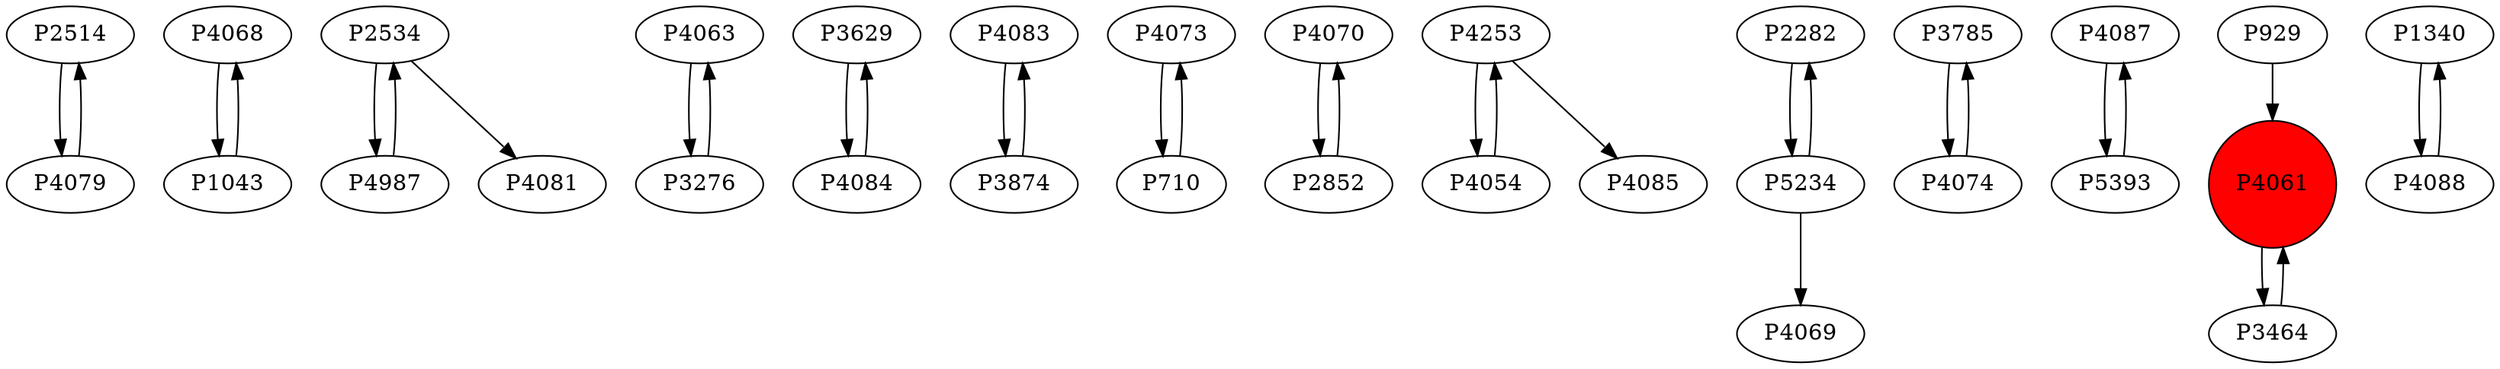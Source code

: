 digraph {
	P2514 -> P4079
	P4068 -> P1043
	P2534 -> P4987
	P4063 -> P3276
	P3629 -> P4084
	P4083 -> P3874
	P4073 -> P710
	P4070 -> P2852
	P4253 -> P4054
	P710 -> P4073
	P2282 -> P5234
	P3785 -> P4074
	P2534 -> P4081
	P4087 -> P5393
	P4061 -> P3464
	P4054 -> P4253
	P1340 -> P4088
	P4088 -> P1340
	P5393 -> P4087
	P4084 -> P3629
	P4074 -> P3785
	P1043 -> P4068
	P929 -> P4061
	P4253 -> P4085
	P4987 -> P2534
	P3874 -> P4083
	P3276 -> P4063
	P2852 -> P4070
	P4079 -> P2514
	P3464 -> P4061
	P5234 -> P4069
	P5234 -> P2282
	P4061 [shape=circle]
	P4061 [style=filled]
	P4061 [fillcolor=red]
}